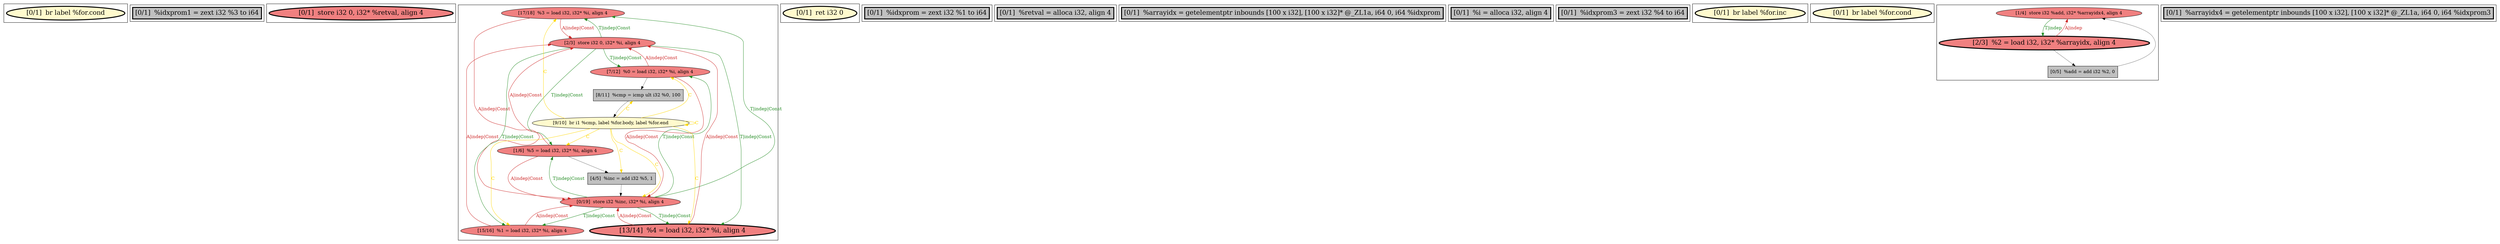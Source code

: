 
digraph G {





subgraph cluster13 {


node88 [penwidth=3.0,fontsize=20,fillcolor=lemonchiffon,label="[0/1]  br label %for.cond",shape=ellipse,style=filled ]



}

subgraph cluster11 {


node86 [penwidth=3.0,fontsize=20,fillcolor=grey,label="[0/1]  %idxprom1 = zext i32 %3 to i64",shape=rectangle,style=filled ]



}

subgraph cluster10 {


node85 [penwidth=3.0,fontsize=20,fillcolor=lightcoral,label="[0/1]  store i32 0, i32* %retval, align 4",shape=ellipse,style=filled ]



}

subgraph cluster9 {


node84 [fillcolor=lightcoral,label="[17/18]  %3 = load i32, i32* %i, align 4",shape=ellipse,style=filled ]
node82 [fillcolor=grey,label="[4/5]  %inc = add i32 %5, 1",shape=rectangle,style=filled ]
node81 [fillcolor=lightcoral,label="[15/16]  %1 = load i32, i32* %i, align 4",shape=ellipse,style=filled ]
node76 [fillcolor=lightcoral,label="[2/3]  store i32 0, i32* %i, align 4",shape=ellipse,style=filled ]
node77 [penwidth=3.0,fontsize=20,fillcolor=lightcoral,label="[13/14]  %4 = load i32, i32* %i, align 4",shape=ellipse,style=filled ]
node75 [fillcolor=lightcoral,label="[0/19]  store i32 %inc, i32* %i, align 4",shape=ellipse,style=filled ]
node83 [fillcolor=grey,label="[8/11]  %cmp = icmp ult i32 %0, 100",shape=rectangle,style=filled ]
node78 [fillcolor=lemonchiffon,label="[9/10]  br i1 %cmp, label %for.body, label %for.end",shape=ellipse,style=filled ]
node79 [fillcolor=lightcoral,label="[1/6]  %5 = load i32, i32* %i, align 4",shape=ellipse,style=filled ]
node80 [fillcolor=lightcoral,label="[7/12]  %0 = load i32, i32* %i, align 4",shape=ellipse,style=filled ]

node75->node80 [style=solid,color=forestgreen,label="T|indep|Const",penwidth=1.0,fontcolor=forestgreen ]
node78->node79 [style=solid,color=gold,label="C",penwidth=1.0,fontcolor=gold ]
node80->node75 [style=solid,color=firebrick3,label="A|indep|Const",penwidth=1.0,fontcolor=firebrick3 ]
node80->node83 [style=solid,color=black,label="",penwidth=0.5,fontcolor=black ]
node78->node75 [style=solid,color=gold,label="C",penwidth=1.0,fontcolor=gold ]
node76->node80 [style=solid,color=forestgreen,label="T|indep|Const",penwidth=1.0,fontcolor=forestgreen ]
node80->node76 [style=solid,color=firebrick3,label="A|indep|Const",penwidth=1.0,fontcolor=firebrick3 ]
node76->node84 [style=solid,color=forestgreen,label="T|indep|Const",penwidth=1.0,fontcolor=forestgreen ]
node76->node81 [style=solid,color=forestgreen,label="T|indep|Const",penwidth=1.0,fontcolor=forestgreen ]
node81->node76 [style=solid,color=firebrick3,label="A|indep|Const",penwidth=1.0,fontcolor=firebrick3 ]
node77->node75 [style=solid,color=firebrick3,label="A|indep|Const",penwidth=1.0,fontcolor=firebrick3 ]
node82->node75 [style=solid,color=black,label="",penwidth=0.5,fontcolor=black ]
node79->node75 [style=solid,color=firebrick3,label="A|indep|Const",penwidth=1.0,fontcolor=firebrick3 ]
node78->node83 [style=solid,color=gold,label="C",penwidth=1.0,fontcolor=gold ]
node83->node78 [style=solid,color=black,label="",penwidth=0.5,fontcolor=black ]
node78->node82 [style=solid,color=gold,label="C",penwidth=1.0,fontcolor=gold ]
node84->node76 [style=solid,color=firebrick3,label="A|indep|Const",penwidth=1.0,fontcolor=firebrick3 ]
node79->node82 [style=solid,color=black,label="",penwidth=0.5,fontcolor=black ]
node75->node79 [style=solid,color=forestgreen,label="T|indep|Const",penwidth=1.0,fontcolor=forestgreen ]
node84->node75 [style=solid,color=firebrick3,label="A|indep|Const",penwidth=1.0,fontcolor=firebrick3 ]
node78->node84 [style=solid,color=gold,label="C",penwidth=1.0,fontcolor=gold ]
node75->node77 [style=solid,color=forestgreen,label="T|indep|Const",penwidth=1.0,fontcolor=forestgreen ]
node78->node80 [style=solid,color=gold,label="C",penwidth=1.0,fontcolor=gold ]
node78->node78 [style=solid,color=gold,label="C",penwidth=1.0,fontcolor=gold ]
node76->node79 [style=solid,color=forestgreen,label="T|indep|Const",penwidth=1.0,fontcolor=forestgreen ]
node76->node77 [style=solid,color=forestgreen,label="T|indep|Const",penwidth=1.0,fontcolor=forestgreen ]
node77->node76 [style=solid,color=firebrick3,label="A|indep|Const",penwidth=1.0,fontcolor=firebrick3 ]
node75->node84 [style=solid,color=forestgreen,label="T|indep|Const",penwidth=1.0,fontcolor=forestgreen ]
node79->node76 [style=solid,color=firebrick3,label="A|indep|Const",penwidth=1.0,fontcolor=firebrick3 ]
node78->node77 [style=solid,color=gold,label="C",penwidth=1.0,fontcolor=gold ]
node78->node81 [style=solid,color=gold,label="C",penwidth=1.0,fontcolor=gold ]
node81->node75 [style=solid,color=firebrick3,label="A|indep|Const",penwidth=1.0,fontcolor=firebrick3 ]
node75->node81 [style=solid,color=forestgreen,label="T|indep|Const",penwidth=1.0,fontcolor=forestgreen ]


}

subgraph cluster8 {


node74 [penwidth=3.0,fontsize=20,fillcolor=lemonchiffon,label="[0/1]  ret i32 0",shape=ellipse,style=filled ]



}

subgraph cluster7 {


node73 [penwidth=3.0,fontsize=20,fillcolor=grey,label="[0/1]  %idxprom = zext i32 %1 to i64",shape=rectangle,style=filled ]



}

subgraph cluster6 {


node72 [penwidth=3.0,fontsize=20,fillcolor=grey,label="[0/1]  %retval = alloca i32, align 4",shape=rectangle,style=filled ]



}

subgraph cluster0 {


node64 [penwidth=3.0,fontsize=20,fillcolor=grey,label="[0/1]  %arrayidx = getelementptr inbounds [100 x i32], [100 x i32]* @_ZL1a, i64 0, i64 %idxprom",shape=rectangle,style=filled ]



}

subgraph cluster12 {


node87 [penwidth=3.0,fontsize=20,fillcolor=grey,label="[0/1]  %i = alloca i32, align 4",shape=rectangle,style=filled ]



}

subgraph cluster5 {


node71 [penwidth=3.0,fontsize=20,fillcolor=grey,label="[0/1]  %idxprom3 = zext i32 %4 to i64",shape=rectangle,style=filled ]



}

subgraph cluster1 {


node65 [penwidth=3.0,fontsize=20,fillcolor=lemonchiffon,label="[0/1]  br label %for.inc",shape=ellipse,style=filled ]



}

subgraph cluster2 {


node66 [penwidth=3.0,fontsize=20,fillcolor=lemonchiffon,label="[0/1]  br label %for.cond",shape=ellipse,style=filled ]



}

subgraph cluster3 {


node69 [fillcolor=lightcoral,label="[1/4]  store i32 %add, i32* %arrayidx4, align 4",shape=ellipse,style=filled ]
node67 [fillcolor=grey,label="[0/5]  %add = add i32 %2, 0",shape=rectangle,style=filled ]
node68 [penwidth=3.0,fontsize=20,fillcolor=lightcoral,label="[2/3]  %2 = load i32, i32* %arrayidx, align 4",shape=ellipse,style=filled ]

node68->node67 [style=solid,color=black,label="",penwidth=0.5,fontcolor=black ]
node69->node68 [style=solid,color=forestgreen,label="T|indep",penwidth=1.0,fontcolor=forestgreen ]
node67->node69 [style=solid,color=black,label="",penwidth=0.5,fontcolor=black ]
node68->node69 [style=solid,color=firebrick3,label="A|indep",penwidth=1.0,fontcolor=firebrick3 ]


}

subgraph cluster4 {


node70 [penwidth=3.0,fontsize=20,fillcolor=grey,label="[0/1]  %arrayidx4 = getelementptr inbounds [100 x i32], [100 x i32]* @_ZL1a, i64 0, i64 %idxprom3",shape=rectangle,style=filled ]



}

}
